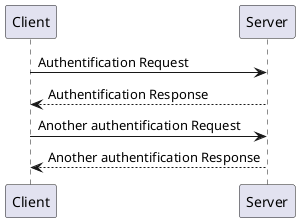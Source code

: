 @startuml
Client -> Server: Authentification Request
Server --> Client: Authentification Response

Client -> Server: Another authentification Request
Server --> Client: Another authentification Response
@enduml